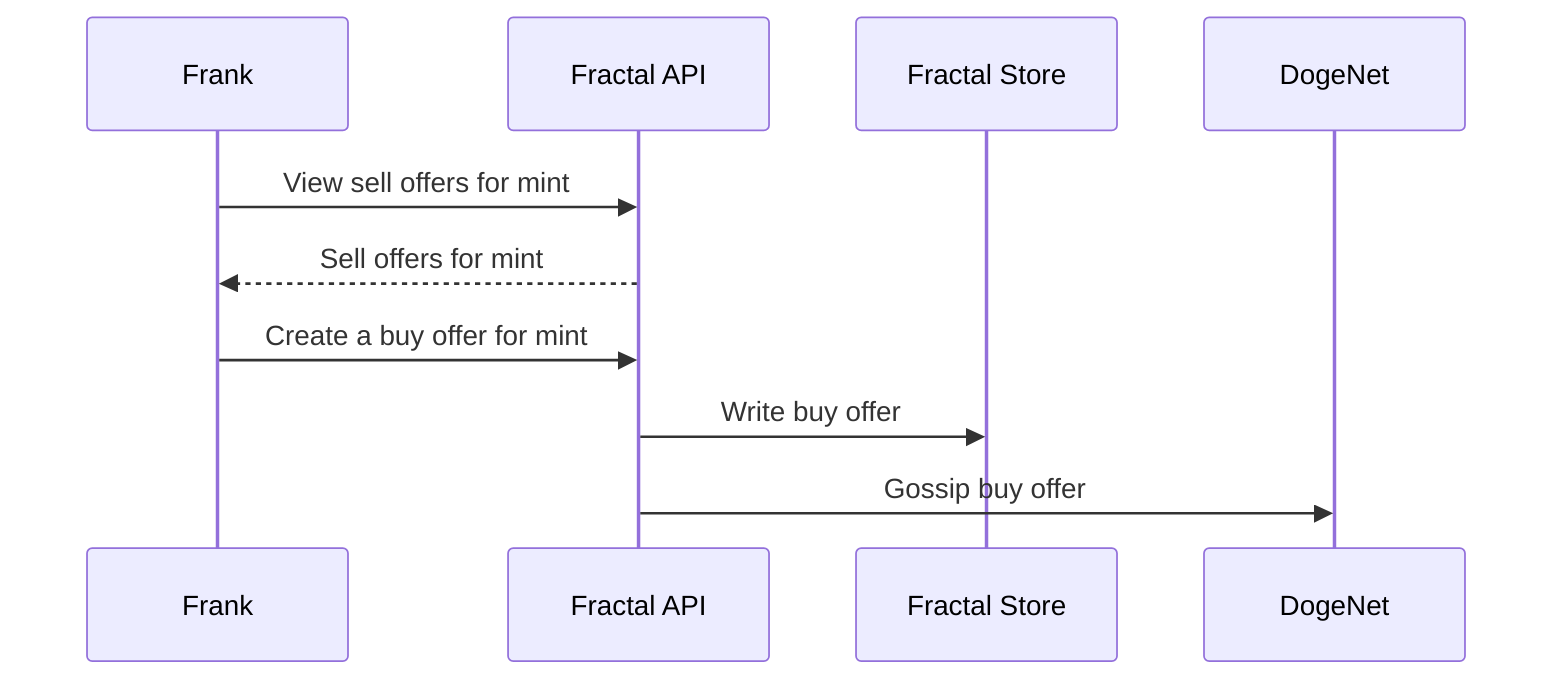 sequenceDiagram
    Frank->>Fractal API: View sell offers for mint
    Fractal API-->>Frank: Sell offers for mint
    Frank->>Fractal API: Create a buy offer for mint
    Fractal API->>Fractal Store: Write buy offer
    Fractal API->>DogeNet: Gossip buy offer